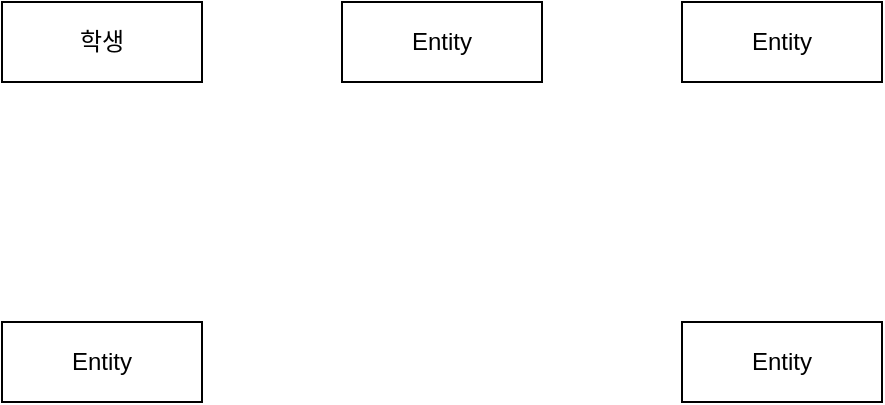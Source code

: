 <mxfile version="21.6.1" type="github">
  <diagram name="페이지-1" id="lgU6JezWXJ1oO80ETtaw">
    <mxGraphModel dx="875" dy="478" grid="1" gridSize="10" guides="1" tooltips="1" connect="1" arrows="1" fold="1" page="1" pageScale="1" pageWidth="827" pageHeight="1169" math="0" shadow="0">
      <root>
        <mxCell id="0" />
        <mxCell id="1" parent="0" />
        <mxCell id="IHrv7bkPT0eM57G6KtFg-2" value="Entity" style="whiteSpace=wrap;html=1;align=center;" vertex="1" parent="1">
          <mxGeometry x="480" y="160" width="100" height="40" as="geometry" />
        </mxCell>
        <mxCell id="IHrv7bkPT0eM57G6KtFg-3" value="학생" style="whiteSpace=wrap;html=1;align=center;" vertex="1" parent="1">
          <mxGeometry x="140" y="160" width="100" height="40" as="geometry" />
        </mxCell>
        <mxCell id="IHrv7bkPT0eM57G6KtFg-15" value="Entity" style="whiteSpace=wrap;html=1;align=center;" vertex="1" parent="1">
          <mxGeometry x="310" y="160" width="100" height="40" as="geometry" />
        </mxCell>
        <mxCell id="IHrv7bkPT0eM57G6KtFg-16" value="Entity" style="whiteSpace=wrap;html=1;align=center;" vertex="1" parent="1">
          <mxGeometry x="140" y="320" width="100" height="40" as="geometry" />
        </mxCell>
        <mxCell id="IHrv7bkPT0eM57G6KtFg-17" value="Entity" style="whiteSpace=wrap;html=1;align=center;" vertex="1" parent="1">
          <mxGeometry x="480" y="320" width="100" height="40" as="geometry" />
        </mxCell>
      </root>
    </mxGraphModel>
  </diagram>
</mxfile>
